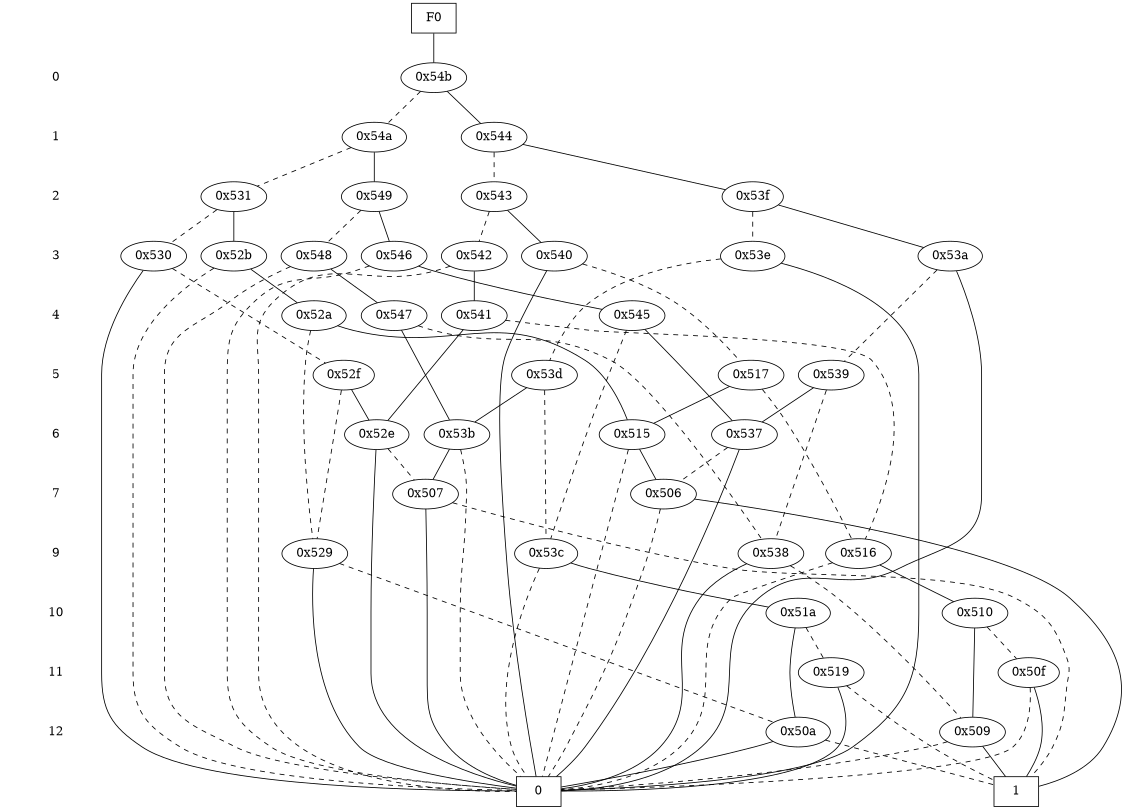 digraph "DD" {
size = "7.5,10"
center = true;
edge [dir = none];
{ node [shape = plaintext];
  edge [style = invis];
  "CONST NODES" [style = invis];
" 0 " -> " 1 " -> " 2 " -> " 3 " -> " 4 " -> " 5 " -> " 6 " -> " 7 " -> " 9 " -> " 10 " -> " 11 " -> " 12 " -> "CONST NODES"; 
}
{ rank = same; node [shape = box]; edge [style = invis];
"F0"; }
{ rank = same; " 0 ";
"0x54b";
}
{ rank = same; " 1 ";
"0x544";
"0x54a";
}
{ rank = same; " 2 ";
"0x53f";
"0x531";
"0x543";
"0x549";
}
{ rank = same; " 3 ";
"0x52b";
"0x530";
"0x542";
"0x546";
"0x548";
"0x540";
"0x53a";
"0x53e";
}
{ rank = same; " 4 ";
"0x541";
"0x52a";
"0x547";
"0x545";
}
{ rank = same; " 5 ";
"0x517";
"0x539";
"0x52f";
"0x53d";
}
{ rank = same; " 6 ";
"0x515";
"0x537";
"0x52e";
"0x53b";
}
{ rank = same; " 7 ";
"0x506";
"0x507";
}
{ rank = same; " 9 ";
"0x516";
"0x53c";
"0x538";
"0x529";
}
{ rank = same; " 10 ";
"0x51a";
"0x510";
}
{ rank = same; " 11 ";
"0x50f";
"0x519";
}
{ rank = same; " 12 ";
"0x509";
"0x50a";
}
{ rank = same; "CONST NODES";
{ node [shape = box]; "0x47a";
"0x479";
}
}
"F0" -> "0x54b" [style = solid];
"0x54b" -> "0x544";
"0x54b" -> "0x54a" [style = dashed];
"0x544" -> "0x53f";
"0x544" -> "0x543" [style = dashed];
"0x54a" -> "0x549";
"0x54a" -> "0x531" [style = dashed];
"0x53f" -> "0x53a";
"0x53f" -> "0x53e" [style = dashed];
"0x531" -> "0x52b";
"0x531" -> "0x530" [style = dashed];
"0x543" -> "0x540";
"0x543" -> "0x542" [style = dashed];
"0x549" -> "0x546";
"0x549" -> "0x548" [style = dashed];
"0x52b" -> "0x52a";
"0x52b" -> "0x47a" [style = dashed];
"0x530" -> "0x47a";
"0x530" -> "0x52f" [style = dashed];
"0x542" -> "0x541";
"0x542" -> "0x47a" [style = dashed];
"0x546" -> "0x545";
"0x546" -> "0x47a" [style = dashed];
"0x548" -> "0x547";
"0x548" -> "0x47a" [style = dashed];
"0x540" -> "0x47a";
"0x540" -> "0x517" [style = dashed];
"0x53a" -> "0x47a";
"0x53a" -> "0x539" [style = dashed];
"0x53e" -> "0x47a";
"0x53e" -> "0x53d" [style = dashed];
"0x541" -> "0x52e";
"0x541" -> "0x516" [style = dashed];
"0x52a" -> "0x515";
"0x52a" -> "0x529" [style = dashed];
"0x547" -> "0x53b";
"0x547" -> "0x538" [style = dashed];
"0x545" -> "0x537";
"0x545" -> "0x53c" [style = dashed];
"0x517" -> "0x515";
"0x517" -> "0x516" [style = dashed];
"0x539" -> "0x537";
"0x539" -> "0x538" [style = dashed];
"0x52f" -> "0x52e";
"0x52f" -> "0x529" [style = dashed];
"0x53d" -> "0x53b";
"0x53d" -> "0x53c" [style = dashed];
"0x515" -> "0x506";
"0x515" -> "0x47a" [style = dashed];
"0x537" -> "0x47a";
"0x537" -> "0x506" [style = dashed];
"0x52e" -> "0x47a";
"0x52e" -> "0x507" [style = dashed];
"0x53b" -> "0x507";
"0x53b" -> "0x47a" [style = dashed];
"0x506" -> "0x479";
"0x506" -> "0x47a" [style = dashed];
"0x507" -> "0x47a";
"0x507" -> "0x479" [style = dashed];
"0x516" -> "0x510";
"0x516" -> "0x47a" [style = dashed];
"0x53c" -> "0x51a";
"0x53c" -> "0x47a" [style = dashed];
"0x538" -> "0x47a";
"0x538" -> "0x509" [style = dashed];
"0x529" -> "0x47a";
"0x529" -> "0x50a" [style = dashed];
"0x51a" -> "0x50a";
"0x51a" -> "0x519" [style = dashed];
"0x510" -> "0x509";
"0x510" -> "0x50f" [style = dashed];
"0x50f" -> "0x479";
"0x50f" -> "0x47a" [style = dashed];
"0x519" -> "0x47a";
"0x519" -> "0x479" [style = dashed];
"0x509" -> "0x479";
"0x509" -> "0x47a" [style = dashed];
"0x50a" -> "0x47a";
"0x50a" -> "0x479" [style = dashed];
"0x47a" [label = "0"];
"0x479" [label = "1"];
}
